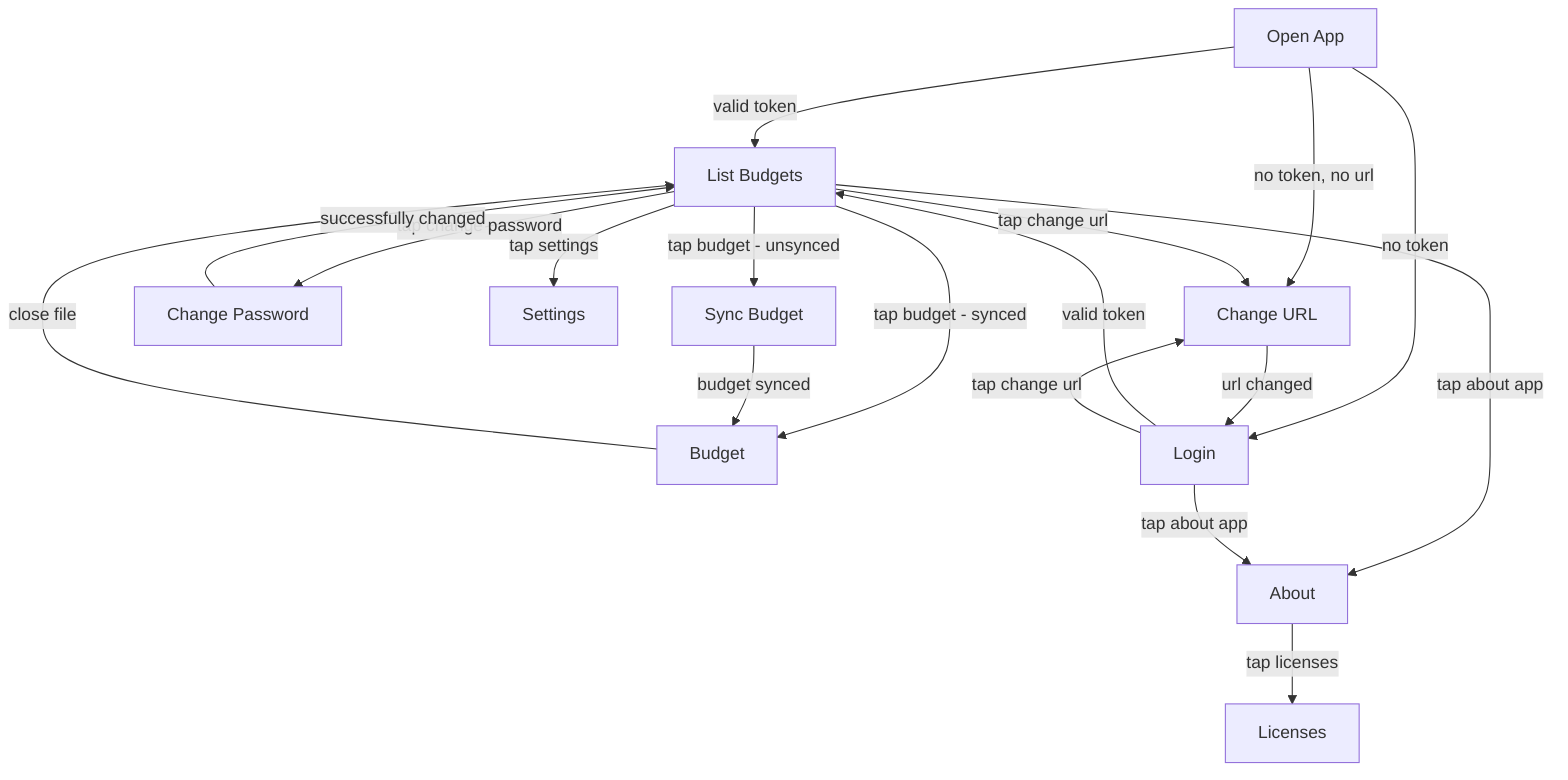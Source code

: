 flowchart TD
  app["Open App"]
  budgetList["List Budgets"]
  budgetSync["Sync Budget"]
  budget["Budget"]
  info["About"]
  licenses["Licenses"]
  login["Login"]
  password["Change Password"]
  settings["Settings"]
  url["Change URL"]

  app --valid token--> budgetList
  app --no token--> login
  app --no token, no url--> url

  budgetList --tap budget - unsynced--> budgetSync
  budgetList --tap budget - synced--> budget
  budgetList --tap change password--> password
  budgetList --tap settings--> settings
  budgetList --tap change url--> url
  budgetList --tap about app--> info

  budgetSync --budget synced--> budget

  info -- tap licenses--> licenses

  login --valid token--> budgetList
  login --tap about app--> info
  login --tap change url--> url

  password --successfully changed--> budgetList

  url --url changed--> login

  budget --close file--> budgetList